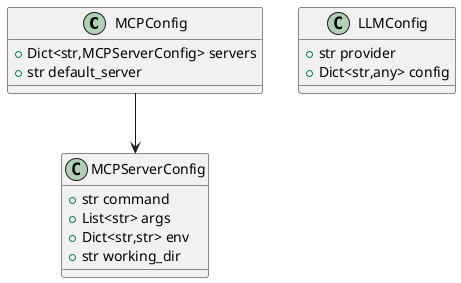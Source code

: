 @startuml
class MCPConfig {
    +Dict<str,MCPServerConfig> servers
    +str default_server
}

class MCPServerConfig {
    +str command
    +List<str> args
    +Dict<str,str> env
    +str working_dir
}

class LLMConfig {
    +str provider
    +Dict<str,any> config
}

MCPConfig --> MCPServerConfig
@enduml 